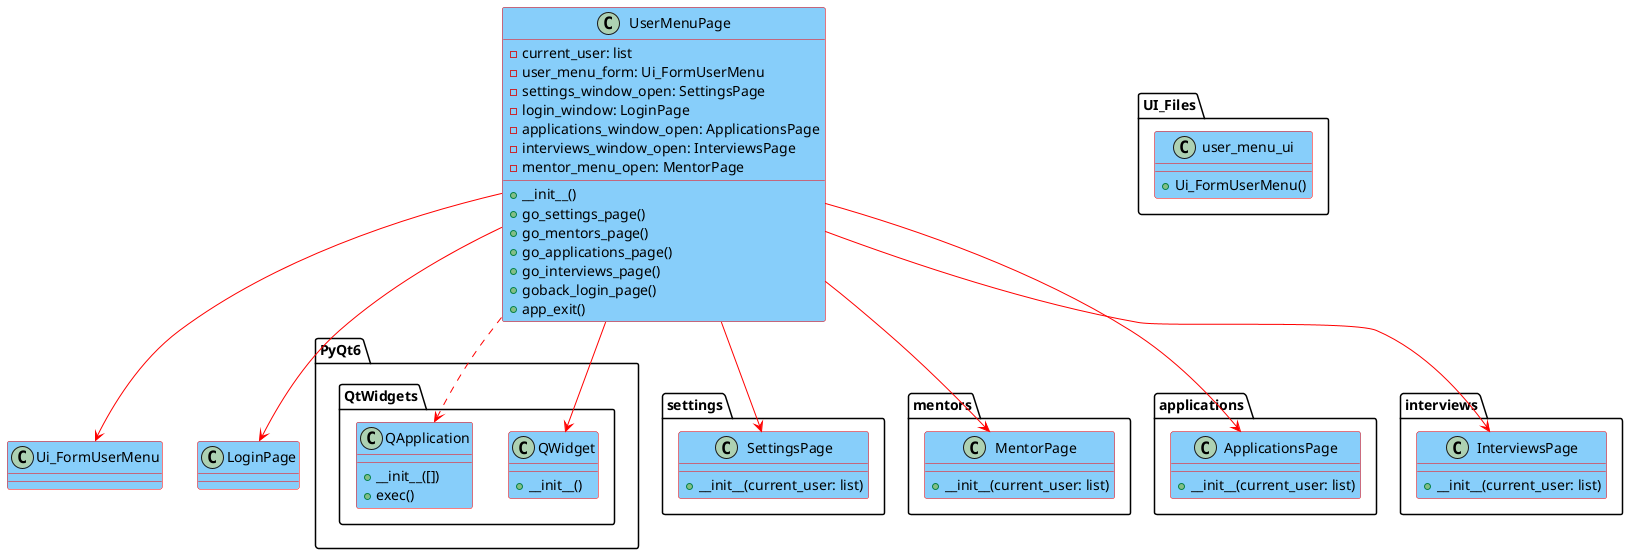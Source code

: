 @startuml

skinparam class {
    BackgroundColor LightSkyBlue
}

skinparam classBorder {
    Color red
}

skinparam arrowColor red

package "PyQt6.QtWidgets" {
    class "QWidget" {
        + __init__()
    }

    class "QApplication" {
        + __init__([])
        + exec()
    }
}

package "UI_Files" {
    class "user_menu_ui" {
        + Ui_FormUserMenu()
    }
}

package "settings" {
    class "SettingsPage" {
        + __init__(current_user: list)
    }
}

package "mentors" {
    class "MentorPage" {
        + __init__(current_user: list)
    }
}

package "applications" {
    class "ApplicationsPage" {
        + __init__(current_user: list)
    }
}

package "interviews" {
    class "InterviewsPage" {
        + __init__(current_user: list)
    }
}

class "UserMenuPage" {
    - current_user: list
    - user_menu_form: Ui_FormUserMenu
    - settings_window_open: SettingsPage
    - login_window: LoginPage
    - applications_window_open: ApplicationsPage
    - interviews_window_open: InterviewsPage
    - mentor_menu_open: MentorPage
    + __init__()
    + go_settings_page()
    + go_mentors_page()
    + go_applications_page()
    + go_interviews_page()
    + goback_login_page()
    + app_exit()
}

UserMenuPage --> QWidget
UserMenuPage --> Ui_FormUserMenu
UserMenuPage --> SettingsPage
UserMenuPage --> MentorPage
UserMenuPage --> ApplicationsPage
UserMenuPage --> InterviewsPage
UserMenuPage --> LoginPage

UserMenuPage ..> QApplication

@enduml
